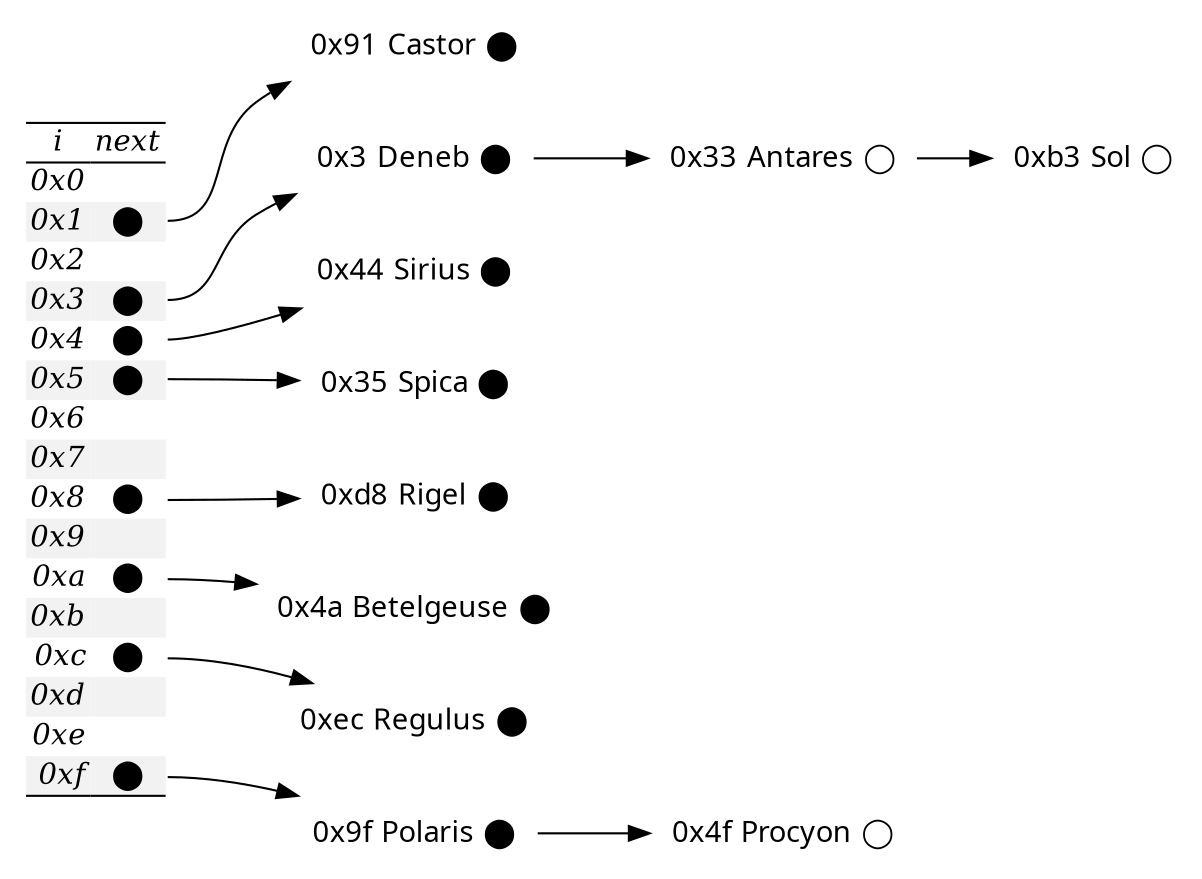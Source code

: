 digraph {
	graph [rankdir=LR, truecolor=true, bgcolor=transparent, fontname=modern];
	node [shape=none, fontname=modern];
	hash [label=<
<table border="0" cellspacing="0">
	<tr><td colspan="2"></td></tr>
	<hr/>
	<tr>
		<td BORDER="0"><FONT FACE="Times-Italic">i</FONT></td>
		<td BORDER="0"><FONT FACE="Times-Italic">next</FONT></td>
	</tr>
	<hr/>
	<tr>
		<td ALIGN="RIGHT"><font face="Times-Italic">0x0</font></td>
	</tr>
	<tr>
		<td ALIGN="RIGHT" bgcolor="Gray95"><font face="Times-Italic">0x1</font></td>
		<td PORT="1" bgcolor="Gray95">⬤</td>
	</tr>
	<tr>
		<td ALIGN="RIGHT"><font face="Times-Italic">0x2</font></td>
	</tr>
	<tr>
		<td ALIGN="RIGHT" bgcolor="Gray95"><font face="Times-Italic">0x3</font></td>
		<td PORT="3" bgcolor="Gray95">⬤</td>
	</tr>
	<tr>
		<td ALIGN="RIGHT"><font face="Times-Italic">0x4</font></td>
		<td PORT="4">⬤</td>
	</tr>
	<tr>
		<td ALIGN="RIGHT" bgcolor="Gray95"><font face="Times-Italic">0x5</font></td>
		<td PORT="5" bgcolor="Gray95">⬤</td>
	</tr>
	<tr>
		<td ALIGN="RIGHT"><font face="Times-Italic">0x6</font></td>
	</tr>
	<tr>
		<td ALIGN="RIGHT" bgcolor="Gray95"><font face="Times-Italic">0x7</font></td>
		<td bgcolor="Gray95"></td>
	</tr>
	<tr>
		<td ALIGN="RIGHT"><font face="Times-Italic">0x8</font></td>
		<td PORT="8">⬤</td>
	</tr>
	<tr>
		<td ALIGN="RIGHT" bgcolor="Gray95"><font face="Times-Italic">0x9</font></td>
		<td bgcolor="Gray95"></td>
	</tr>
	<tr>
		<td ALIGN="RIGHT"><font face="Times-Italic">0xa</font></td>
		<td PORT="10">⬤</td>
	</tr>
	<tr>
		<td ALIGN="RIGHT" BORDER="0" bgcolor="Gray95"><font face="Times-Italic">0xb</font></td>
		<td bgcolor="Gray95"></td>
	</tr>
	<tr>
		<td ALIGN="RIGHT"><font face="Times-Italic">0xc</font></td>
		<td PORT="12">⬤</td>
	</tr>
	<tr>
		<td ALIGN="RIGHT" bgcolor="Gray95"><font face="Times-Italic">0xd</font></td>
		<td bgcolor="Gray95"></td>
	</tr>
	<tr>
		<td ALIGN="RIGHT"><font face="Times-Italic">0xe</font></td>
	</tr>
	<tr>
		<td ALIGN="RIGHT" bgcolor="Gray95"><font face="Times-Italic">0xf</font></td>
		<td PORT="15" bgcolor="Gray95">⬤</td>
	</tr>
	<hr/>
	<tr><td colspan="2"></td></tr>
</table>>];
	e1 [label=<<table BORDER="0" cellspacing="0">
	<tr>
		<td ALIGN="RIGHT">0x91</td>
		<td ALIGN="LEFT">Castor</td>
		<td PORT="1">⬤</td>
	</tr>
</table>>];
	e3 [label=<<table BORDER="0" cellspacing="0">
	<tr>
		<td ALIGN="RIGHT">0x3</td>
		<td ALIGN="LEFT">Deneb</td>
		<td PORT="3">⬤</td>
	</tr>
</table>>];
	e4 [label=<<table BORDER="0" cellspacing="0">
	<tr>
		<td ALIGN="RIGHT">0x44</td>
		<td ALIGN="LEFT">Sirius</td>
		<td PORT="4">⬤</td>
	</tr>
</table>>];
	e5 [label=<<table BORDER="0" cellspacing="0">
	<tr>
		<td ALIGN="RIGHT">0x35</td>
		<td ALIGN="LEFT">Spica</td>
		<td PORT="5">⬤</td>
	</tr>
</table>>];
	e8 [label=<<table BORDER="0" cellspacing="0">
	<tr>
		<td ALIGN="RIGHT">0xd8</td>
		<td ALIGN="LEFT">Rigel</td>
		<td PORT="8">⬤</td>
	</tr>
</table>>];
	e10 [label=<<table BORDER="0" cellspacing="0">
	<tr>
		<td ALIGN="RIGHT">0x4a</td>
		<td ALIGN="LEFT">Betelgeuse</td>
		<td PORT="10">⬤</td>
	</tr>
</table>>];
	e11 [label=<<table BORDER="0" cellspacing="0">
	<tr>
		<td ALIGN="RIGHT">0x4f</td>
		<td ALIGN="LEFT">Procyon</td>
		<td PORT="11">◯</td>
	</tr>
</table>>];
	e12 [label=<<table BORDER="0" cellspacing="0">
	<tr>
		<td ALIGN="RIGHT">0xec</td>
		<td ALIGN="LEFT">Regulus</td>
		<td PORT="12">⬤</td>
	</tr>
</table>>];
	e13 [label=<<table BORDER="0" cellspacing="0">
	<tr>
		<td ALIGN="RIGHT">0x33</td>
		<td ALIGN="LEFT">Antares</td>
		<td PORT="13">◯</td>
	</tr>
</table>>];
	e14 [label=<<table BORDER="0" cellspacing="0">
	<tr>
		<td ALIGN="RIGHT">0xb3</td>
		<td ALIGN="LEFT">Sol</td>
		<td PORT="14">◯</td>
	</tr>
</table>>];
	e15 [label=<<table BORDER="0" cellspacing="0">
	<tr>
		<td ALIGN="RIGHT">0x9f</td>
		<td ALIGN="LEFT">Polaris</td>
		<td PORT="15">⬤</td>
	</tr>
</table>>];
	node [shape=plain, fillcolor=none, headclip = false, tailclip=false]
	hash:1 -> e1;
	hash:3 -> e3 -> e13 -> e14;
	hash:4 -> e4;
	hash:5 -> e5;
	hash:8 -> e8;
	hash:10 -> e10;
	hash:12 -> e12;
	hash:15 -> e15;
	e15 -> e11;
	node [color=red];
}
